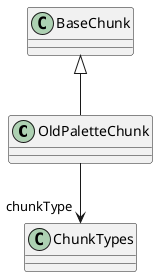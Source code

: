 @startuml
class OldPaletteChunk {
}
BaseChunk <|-- OldPaletteChunk
OldPaletteChunk --> "chunkType" ChunkTypes
@enduml
